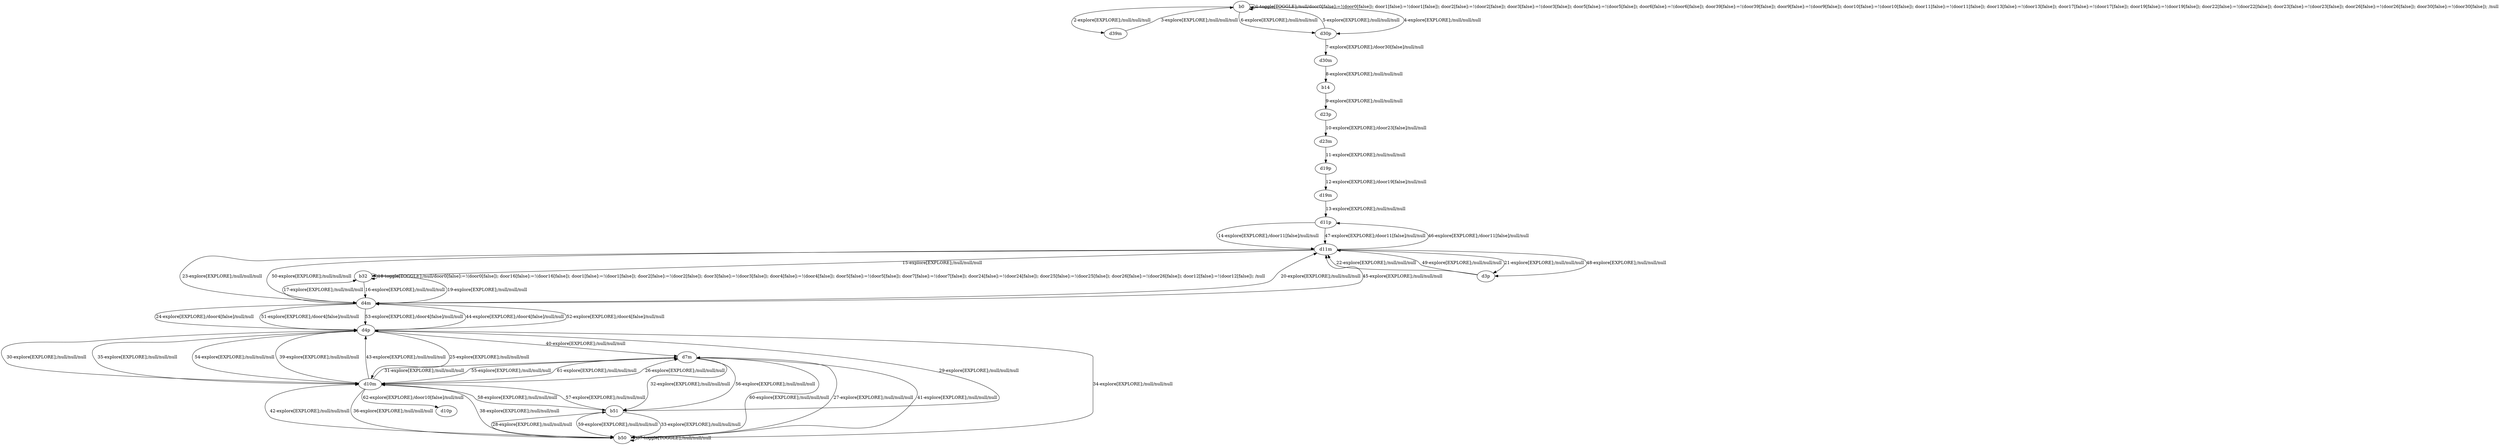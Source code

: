 # Total number of goals covered by this test: 1
# d10m --> d10p

digraph g {
"b0" -> "b0" [label = "1-toggle[TOGGLE];/null/door0[false]:=!(door0[false]); door1[false]:=!(door1[false]); door2[false]:=!(door2[false]); door3[false]:=!(door3[false]); door5[false]:=!(door5[false]); door6[false]:=!(door6[false]); door39[false]:=!(door39[false]); door9[false]:=!(door9[false]); door10[false]:=!(door10[false]); door11[false]:=!(door11[false]); door13[false]:=!(door13[false]); door17[false]:=!(door17[false]); door19[false]:=!(door19[false]); door22[false]:=!(door22[false]); door23[false]:=!(door23[false]); door26[false]:=!(door26[false]); door30[false]:=!(door30[false]); /null"];
"b0" -> "d39m" [label = "2-explore[EXPLORE];/null/null/null"];
"d39m" -> "b0" [label = "3-explore[EXPLORE];/null/null/null"];
"b0" -> "d30p" [label = "4-explore[EXPLORE];/null/null/null"];
"d30p" -> "b0" [label = "5-explore[EXPLORE];/null/null/null"];
"b0" -> "d30p" [label = "6-explore[EXPLORE];/null/null/null"];
"d30p" -> "d30m" [label = "7-explore[EXPLORE];/door30[false]/null/null"];
"d30m" -> "b14" [label = "8-explore[EXPLORE];/null/null/null"];
"b14" -> "d23p" [label = "9-explore[EXPLORE];/null/null/null"];
"d23p" -> "d23m" [label = "10-explore[EXPLORE];/door23[false]/null/null"];
"d23m" -> "d19p" [label = "11-explore[EXPLORE];/null/null/null"];
"d19p" -> "d19m" [label = "12-explore[EXPLORE];/door19[false]/null/null"];
"d19m" -> "d11p" [label = "13-explore[EXPLORE];/null/null/null"];
"d11p" -> "d11m" [label = "14-explore[EXPLORE];/door11[false]/null/null"];
"d11m" -> "b32" [label = "15-explore[EXPLORE];/null/null/null"];
"b32" -> "d4m" [label = "16-explore[EXPLORE];/null/null/null"];
"d4m" -> "b32" [label = "17-explore[EXPLORE];/null/null/null"];
"b32" -> "b32" [label = "18-toggle[TOGGLE];/null/door0[false]:=!(door0[false]); door16[false]:=!(door16[false]); door1[false]:=!(door1[false]); door2[false]:=!(door2[false]); door3[false]:=!(door3[false]); door4[false]:=!(door4[false]); door5[false]:=!(door5[false]); door7[false]:=!(door7[false]); door24[false]:=!(door24[false]); door25[false]:=!(door25[false]); door26[false]:=!(door26[false]); door12[false]:=!(door12[false]); /null"];
"b32" -> "d4m" [label = "19-explore[EXPLORE];/null/null/null"];
"d4m" -> "d11m" [label = "20-explore[EXPLORE];/null/null/null"];
"d11m" -> "d3p" [label = "21-explore[EXPLORE];/null/null/null"];
"d3p" -> "d11m" [label = "22-explore[EXPLORE];/null/null/null"];
"d11m" -> "d4m" [label = "23-explore[EXPLORE];/null/null/null"];
"d4m" -> "d4p" [label = "24-explore[EXPLORE];/door4[false]/null/null"];
"d4p" -> "d10m" [label = "25-explore[EXPLORE];/null/null/null"];
"d10m" -> "d7m" [label = "26-explore[EXPLORE];/null/null/null"];
"d7m" -> "b50" [label = "27-explore[EXPLORE];/null/null/null"];
"b50" -> "b51" [label = "28-explore[EXPLORE];/null/null/null"];
"b51" -> "d4p" [label = "29-explore[EXPLORE];/null/null/null"];
"d4p" -> "d10m" [label = "30-explore[EXPLORE];/null/null/null"];
"d10m" -> "d7m" [label = "31-explore[EXPLORE];/null/null/null"];
"d7m" -> "b51" [label = "32-explore[EXPLORE];/null/null/null"];
"b51" -> "b50" [label = "33-explore[EXPLORE];/null/null/null"];
"b50" -> "d4p" [label = "34-explore[EXPLORE];/null/null/null"];
"d4p" -> "d10m" [label = "35-explore[EXPLORE];/null/null/null"];
"d10m" -> "b50" [label = "36-explore[EXPLORE];/null/null/null"];
"b50" -> "b50" [label = "37-toggle[TOGGLE];/null/null/null"];
"b50" -> "d10m" [label = "38-explore[EXPLORE];/null/null/null"];
"d10m" -> "d4p" [label = "39-explore[EXPLORE];/null/null/null"];
"d4p" -> "d7m" [label = "40-explore[EXPLORE];/null/null/null"];
"d7m" -> "b50" [label = "41-explore[EXPLORE];/null/null/null"];
"b50" -> "d10m" [label = "42-explore[EXPLORE];/null/null/null"];
"d10m" -> "d4p" [label = "43-explore[EXPLORE];/null/null/null"];
"d4p" -> "d4m" [label = "44-explore[EXPLORE];/door4[false]/null/null"];
"d4m" -> "d11m" [label = "45-explore[EXPLORE];/null/null/null"];
"d11m" -> "d11p" [label = "46-explore[EXPLORE];/door11[false]/null/null"];
"d11p" -> "d11m" [label = "47-explore[EXPLORE];/door11[false]/null/null"];
"d11m" -> "d3p" [label = "48-explore[EXPLORE];/null/null/null"];
"d3p" -> "d11m" [label = "49-explore[EXPLORE];/null/null/null"];
"d11m" -> "d4m" [label = "50-explore[EXPLORE];/null/null/null"];
"d4m" -> "d4p" [label = "51-explore[EXPLORE];/door4[false]/null/null"];
"d4p" -> "d4m" [label = "52-explore[EXPLORE];/door4[false]/null/null"];
"d4m" -> "d4p" [label = "53-explore[EXPLORE];/door4[false]/null/null"];
"d4p" -> "d10m" [label = "54-explore[EXPLORE];/null/null/null"];
"d10m" -> "d7m" [label = "55-explore[EXPLORE];/null/null/null"];
"d7m" -> "b51" [label = "56-explore[EXPLORE];/null/null/null"];
"b51" -> "d10m" [label = "57-explore[EXPLORE];/null/null/null"];
"d10m" -> "b51" [label = "58-explore[EXPLORE];/null/null/null"];
"b51" -> "b50" [label = "59-explore[EXPLORE];/null/null/null"];
"b50" -> "d7m" [label = "60-explore[EXPLORE];/null/null/null"];
"d7m" -> "d10m" [label = "61-explore[EXPLORE];/null/null/null"];
"d10m" -> "d10p" [label = "62-explore[EXPLORE];/door10[false]/null/null"];
}